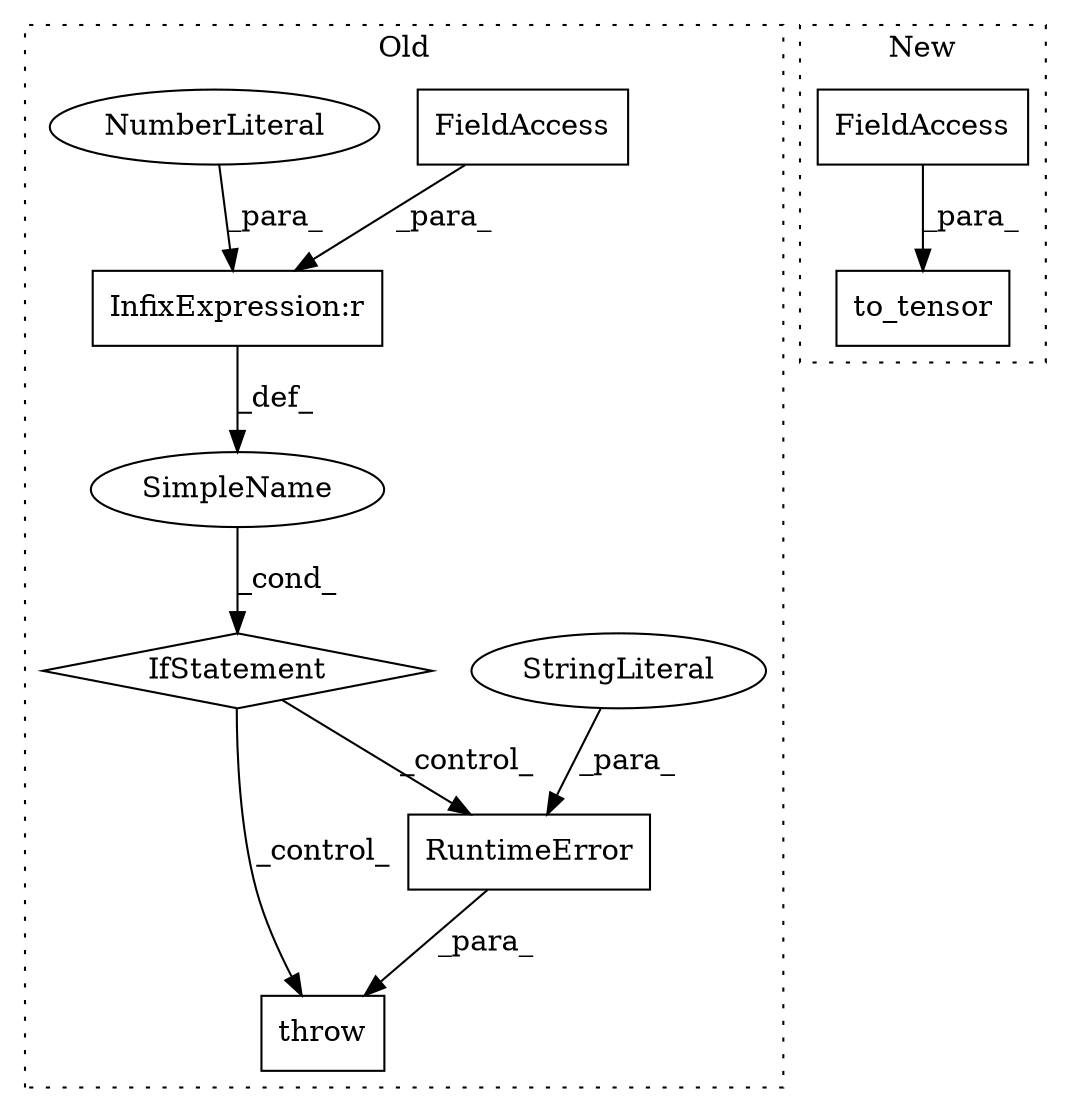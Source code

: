 digraph G {
subgraph cluster0 {
1 [label="throw" a="53" s="3573" l="6" shape="box"];
3 [label="RuntimeError" a="32" s="3579,3635" l="13,1" shape="box"];
4 [label="SimpleName" a="42" s="" l="" shape="ellipse"];
6 [label="IfStatement" a="25" s="3543,3563" l="4,2" shape="diamond"];
7 [label="StringLiteral" a="45" s="3592" l="43" shape="ellipse"];
8 [label="InfixExpression:r" a="27" s="3558" l="4" shape="box"];
9 [label="FieldAccess" a="22" s="3547" l="11" shape="box"];
10 [label="NumberLiteral" a="34" s="3562" l="1" shape="ellipse"];
label = "Old";
style="dotted";
}
subgraph cluster1 {
2 [label="to_tensor" a="32" s="7151,7196" l="10,1" shape="box"];
5 [label="FieldAccess" a="22" s="7183" l="13" shape="box"];
label = "New";
style="dotted";
}
3 -> 1 [label="_para_"];
4 -> 6 [label="_cond_"];
5 -> 2 [label="_para_"];
6 -> 3 [label="_control_"];
6 -> 1 [label="_control_"];
7 -> 3 [label="_para_"];
8 -> 4 [label="_def_"];
9 -> 8 [label="_para_"];
10 -> 8 [label="_para_"];
}